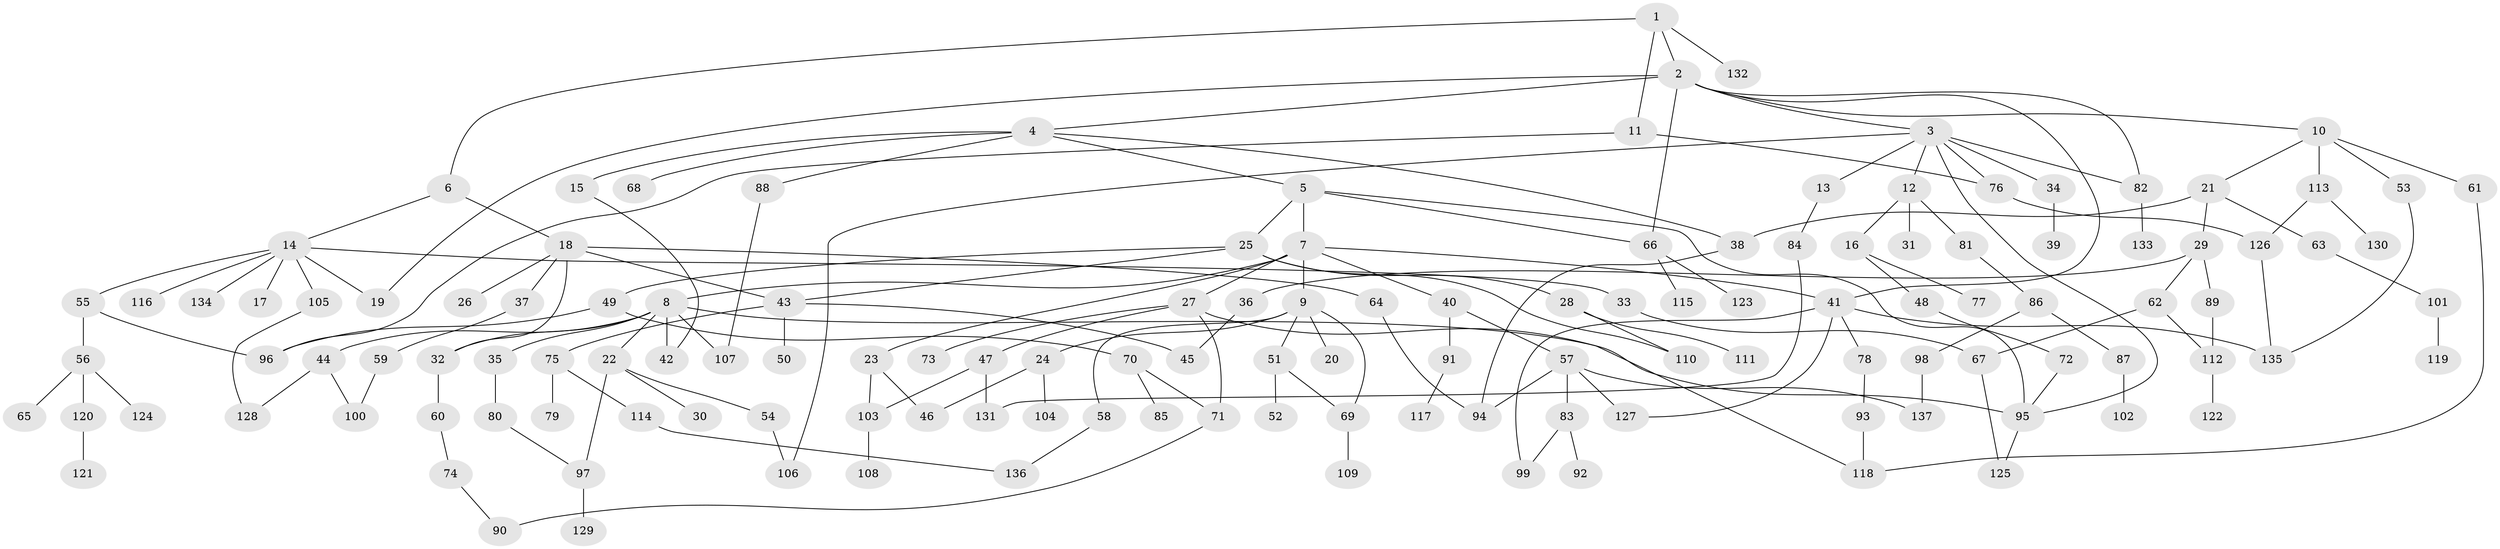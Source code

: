 // coarse degree distribution, {5: 0.1, 11: 0.011111111111111112, 8: 0.022222222222222223, 6: 0.03333333333333333, 13: 0.011111111111111112, 4: 0.06666666666666667, 3: 0.17777777777777778, 1: 0.25555555555555554, 2: 0.32222222222222224}
// Generated by graph-tools (version 1.1) at 2025/51/02/27/25 19:51:38]
// undirected, 137 vertices, 177 edges
graph export_dot {
graph [start="1"]
  node [color=gray90,style=filled];
  1;
  2;
  3;
  4;
  5;
  6;
  7;
  8;
  9;
  10;
  11;
  12;
  13;
  14;
  15;
  16;
  17;
  18;
  19;
  20;
  21;
  22;
  23;
  24;
  25;
  26;
  27;
  28;
  29;
  30;
  31;
  32;
  33;
  34;
  35;
  36;
  37;
  38;
  39;
  40;
  41;
  42;
  43;
  44;
  45;
  46;
  47;
  48;
  49;
  50;
  51;
  52;
  53;
  54;
  55;
  56;
  57;
  58;
  59;
  60;
  61;
  62;
  63;
  64;
  65;
  66;
  67;
  68;
  69;
  70;
  71;
  72;
  73;
  74;
  75;
  76;
  77;
  78;
  79;
  80;
  81;
  82;
  83;
  84;
  85;
  86;
  87;
  88;
  89;
  90;
  91;
  92;
  93;
  94;
  95;
  96;
  97;
  98;
  99;
  100;
  101;
  102;
  103;
  104;
  105;
  106;
  107;
  108;
  109;
  110;
  111;
  112;
  113;
  114;
  115;
  116;
  117;
  118;
  119;
  120;
  121;
  122;
  123;
  124;
  125;
  126;
  127;
  128;
  129;
  130;
  131;
  132;
  133;
  134;
  135;
  136;
  137;
  1 -- 2;
  1 -- 6;
  1 -- 11;
  1 -- 132;
  2 -- 3;
  2 -- 4;
  2 -- 10;
  2 -- 82;
  2 -- 66;
  2 -- 19;
  2 -- 41;
  3 -- 12;
  3 -- 13;
  3 -- 34;
  3 -- 106;
  3 -- 95;
  3 -- 76;
  3 -- 82;
  4 -- 5;
  4 -- 15;
  4 -- 68;
  4 -- 88;
  4 -- 38;
  5 -- 7;
  5 -- 25;
  5 -- 66;
  5 -- 95;
  6 -- 14;
  6 -- 18;
  7 -- 8;
  7 -- 9;
  7 -- 23;
  7 -- 27;
  7 -- 40;
  7 -- 41;
  8 -- 22;
  8 -- 35;
  8 -- 42;
  8 -- 44;
  8 -- 107;
  8 -- 95;
  8 -- 32;
  9 -- 20;
  9 -- 24;
  9 -- 51;
  9 -- 58;
  9 -- 69;
  10 -- 21;
  10 -- 53;
  10 -- 61;
  10 -- 113;
  11 -- 76;
  11 -- 96;
  12 -- 16;
  12 -- 31;
  12 -- 81;
  13 -- 84;
  14 -- 17;
  14 -- 19;
  14 -- 33;
  14 -- 55;
  14 -- 105;
  14 -- 116;
  14 -- 134;
  15 -- 42;
  16 -- 48;
  16 -- 77;
  18 -- 26;
  18 -- 32;
  18 -- 37;
  18 -- 64;
  18 -- 43;
  21 -- 29;
  21 -- 38;
  21 -- 63;
  22 -- 30;
  22 -- 54;
  22 -- 97;
  23 -- 46;
  23 -- 103;
  24 -- 104;
  24 -- 46;
  25 -- 28;
  25 -- 43;
  25 -- 49;
  25 -- 110;
  27 -- 47;
  27 -- 73;
  27 -- 71;
  27 -- 118;
  28 -- 110;
  28 -- 111;
  29 -- 36;
  29 -- 62;
  29 -- 89;
  32 -- 60;
  33 -- 67;
  34 -- 39;
  35 -- 80;
  36 -- 45;
  37 -- 59;
  38 -- 94;
  40 -- 57;
  40 -- 91;
  41 -- 78;
  41 -- 99;
  41 -- 127;
  41 -- 135;
  43 -- 50;
  43 -- 75;
  43 -- 45;
  44 -- 100;
  44 -- 128;
  47 -- 131;
  47 -- 103;
  48 -- 72;
  49 -- 70;
  49 -- 96;
  51 -- 52;
  51 -- 69;
  53 -- 135;
  54 -- 106;
  55 -- 56;
  55 -- 96;
  56 -- 65;
  56 -- 120;
  56 -- 124;
  57 -- 83;
  57 -- 94;
  57 -- 127;
  57 -- 137;
  58 -- 136;
  59 -- 100;
  60 -- 74;
  61 -- 118;
  62 -- 67;
  62 -- 112;
  63 -- 101;
  64 -- 94;
  66 -- 115;
  66 -- 123;
  67 -- 125;
  69 -- 109;
  70 -- 71;
  70 -- 85;
  71 -- 90;
  72 -- 95;
  74 -- 90;
  75 -- 79;
  75 -- 114;
  76 -- 126;
  78 -- 93;
  80 -- 97;
  81 -- 86;
  82 -- 133;
  83 -- 92;
  83 -- 99;
  84 -- 131;
  86 -- 87;
  86 -- 98;
  87 -- 102;
  88 -- 107;
  89 -- 112;
  91 -- 117;
  93 -- 118;
  95 -- 125;
  97 -- 129;
  98 -- 137;
  101 -- 119;
  103 -- 108;
  105 -- 128;
  112 -- 122;
  113 -- 126;
  113 -- 130;
  114 -- 136;
  120 -- 121;
  126 -- 135;
}
